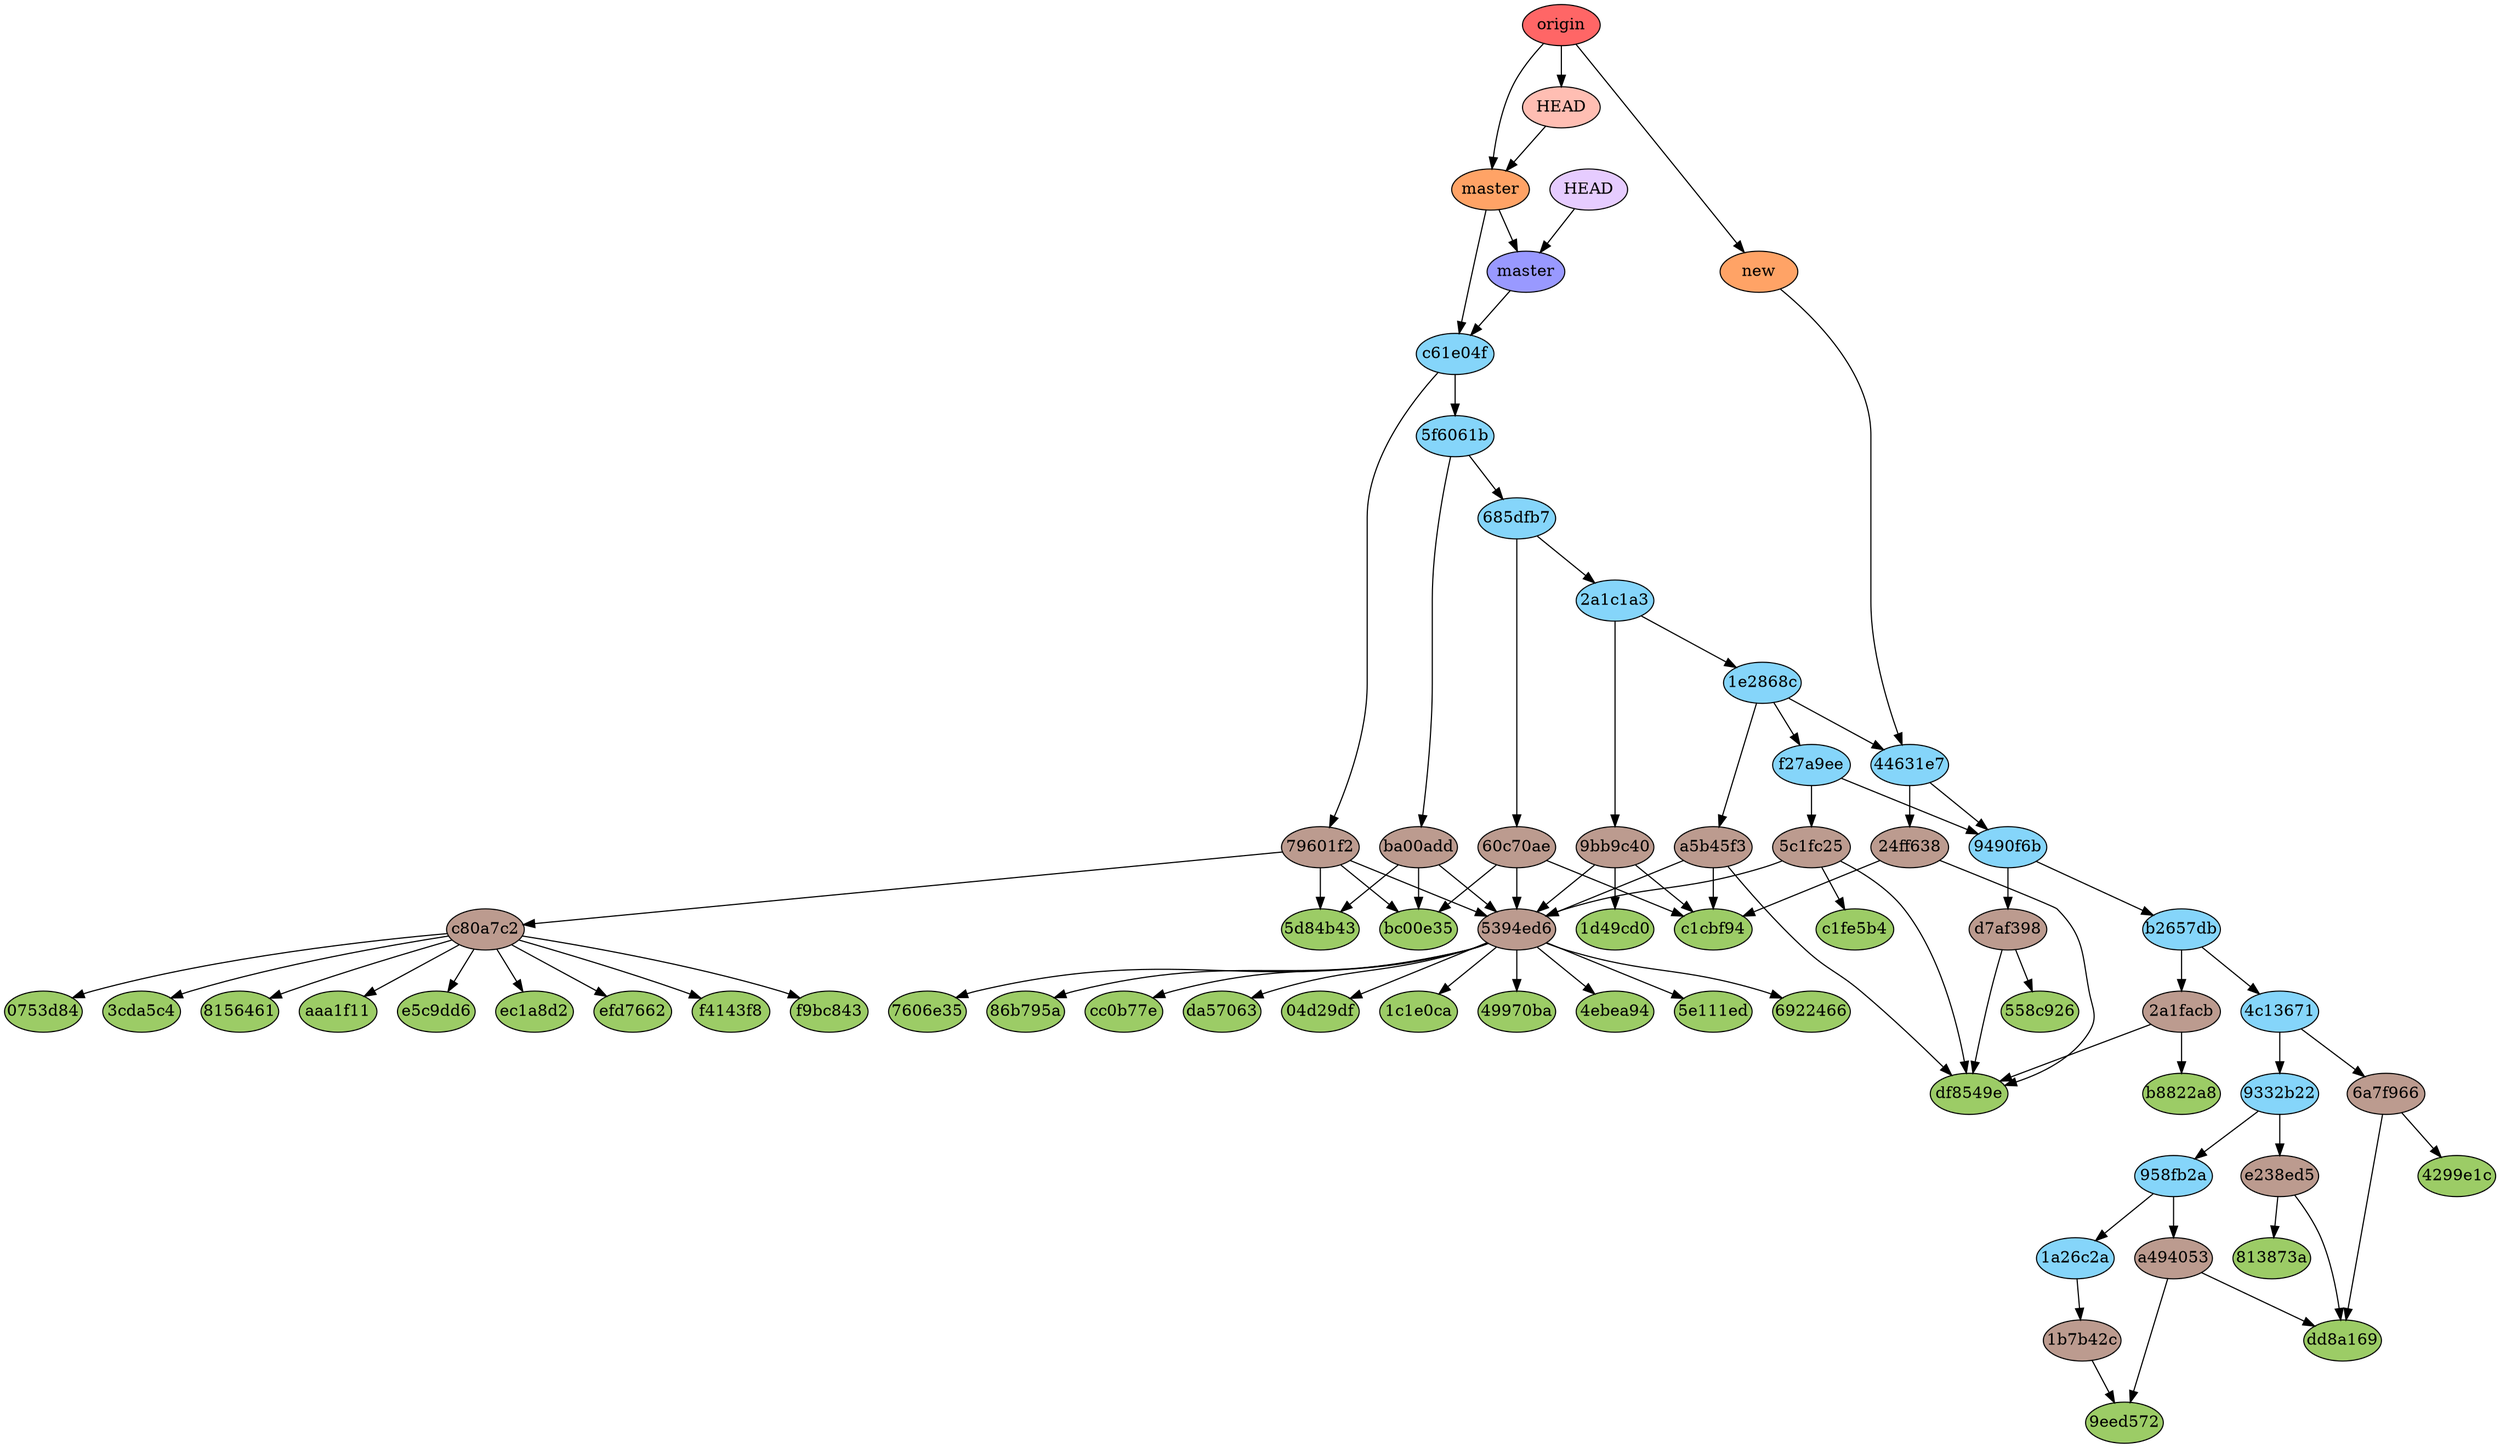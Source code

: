 digraph auto {
	graph [bgcolor=transparent]
	node [fixedsize=true style=filled width=0.95]
	"04d29dfb265114f5fd8061dc5fb9b0fe76db7229" [label="04d29df" fillcolor="#9ccc66"]
	"0753d846628c7c29df291fdce3289f33e7f4e2c5" [label="0753d84" fillcolor="#9ccc66"]
	"1c1e0ca00a032aabdc2d6f3438c02941368e028c" [label="1c1e0ca" fillcolor="#9ccc66"]
	"1d49cd0e333560a54951edf78b82aad31315f48d" [label="1d49cd0" fillcolor="#9ccc66"]
	"3cda5c46721463242d8960ca6d36ddbbf059925f" [label="3cda5c4" fillcolor="#9ccc66"]
	"4299e1c993a934091a5f801a7ee0cf35ef41deb4" [label="4299e1c" fillcolor="#9ccc66"]
	"49970baefc9cd797fad3655bc4e209f781bff5e2" [label="49970ba" fillcolor="#9ccc66"]
	"4ebea941578cffbde24f32bd04ba6df1dbd8fc56" [label="4ebea94" fillcolor="#9ccc66"]
	"558c92683c76a231c9d0c8eb851c2c116fa2f4f6" [label="558c926" fillcolor="#9ccc66"]
	"5d84b43bb69baf45604527cae9f73ae2258f9019" [label="5d84b43" fillcolor="#9ccc66"]
	"5e111ede7c8eef075e530e633b47210e7fb8e234" [label="5e111ed" fillcolor="#9ccc66"]
	"69224664d1337110b667196164af47cf59806541" [label=6922466 fillcolor="#9ccc66"]
	"7606e35333c07d24abb34af3a933e988c3b7dc34" [label="7606e35" fillcolor="#9ccc66"]
	"813873afd09e53421633593568b7f48398998ca1" [label="813873a" fillcolor="#9ccc66"]
	"81564615d6e282fabda4dadd5468d5fedeb11e2e" [label=8156461 fillcolor="#9ccc66"]
	"86b795af5440c12d35ed6f3672177c75ab79d621" [label="86b795a" fillcolor="#9ccc66"]
	"9eed5720e465e7f1475d072ec649384475122e22" [label="9eed572" fillcolor="#9ccc66"]
	aaa1f1148abfd394ec0cd628bc74d70db422e9e8 [label=aaa1f11 fillcolor="#9ccc66"]
	b8822a8f9306b49a8232341e185de405331a18e5 [label=b8822a8 fillcolor="#9ccc66"]
	bc00e35f5035bd1fd7e0e966ac21121c1c9ddc70 [label=bc00e35 fillcolor="#9ccc66"]
	c1cbf94b64d91d585f35191306d25ff2bc1c54b7 [label=c1cbf94 fillcolor="#9ccc66"]
	c1fe5b488ff5587080840f674224cdd367fa6859 [label=c1fe5b4 fillcolor="#9ccc66"]
	cc0b77e49ddf2ecb338a2a36ec336336650ec37f [label=cc0b77e fillcolor="#9ccc66"]
	da57063df37eb5426d5b80d7f8a0df27b1751fff [label=da57063 fillcolor="#9ccc66"]
	dd8a169aaaca375893503ff900cab363c933ce3e [label=dd8a169 fillcolor="#9ccc66"]
	df8549e4b7f6ad941b29ffe5f38e67fe2314cccf [label=df8549e fillcolor="#9ccc66"]
	e5c9dd6dd288a5512b661addcc7d15f39961e0b9 [label=e5c9dd6 fillcolor="#9ccc66"]
	ec1a8d20444d70c74a756bc003cb2685b8343a83 [label=ec1a8d2 fillcolor="#9ccc66"]
	efd76620e07c2b6fc2c3efd68c1972851ba51cd7 [label=efd7662 fillcolor="#9ccc66"]
	f4143f844c985cc2991137f5c8ce117c64302745 [label=f4143f8 fillcolor="#9ccc66"]
	f9bc84315ff9d5db27e55ff40a8c3ff891c8e67a [label=f9bc843 fillcolor="#9ccc66"]
	"1b7b42cf15268368b22cd8a88e01e59eac51aa37" [label="1b7b42c" fillcolor="#bc9b8f"]
	"1b7b42cf15268368b22cd8a88e01e59eac51aa37" -> "9eed5720e465e7f1475d072ec649384475122e22"
	"24ff6381a9642dd8af7ceeca4bc31bbdbd32c795" [label="24ff638" fillcolor="#bc9b8f"]
	"24ff6381a9642dd8af7ceeca4bc31bbdbd32c795" -> c1cbf94b64d91d585f35191306d25ff2bc1c54b7
	"24ff6381a9642dd8af7ceeca4bc31bbdbd32c795" -> df8549e4b7f6ad941b29ffe5f38e67fe2314cccf
	"2a1facbb79af4cdf5a63d6569201dff3ecd3cb8a" [label="2a1facb" fillcolor="#bc9b8f"]
	"2a1facbb79af4cdf5a63d6569201dff3ecd3cb8a" -> b8822a8f9306b49a8232341e185de405331a18e5
	"2a1facbb79af4cdf5a63d6569201dff3ecd3cb8a" -> df8549e4b7f6ad941b29ffe5f38e67fe2314cccf
	"5394ed62fc00d5308875d0b93badde623474bc23" [label="5394ed6" fillcolor="#bc9b8f"]
	"5394ed62fc00d5308875d0b93badde623474bc23" -> da57063df37eb5426d5b80d7f8a0df27b1751fff
	"5394ed62fc00d5308875d0b93badde623474bc23" -> "69224664d1337110b667196164af47cf59806541"
	"5394ed62fc00d5308875d0b93badde623474bc23" -> "4ebea941578cffbde24f32bd04ba6df1dbd8fc56"
	"5394ed62fc00d5308875d0b93badde623474bc23" -> cc0b77e49ddf2ecb338a2a36ec336336650ec37f
	"5394ed62fc00d5308875d0b93badde623474bc23" -> "86b795af5440c12d35ed6f3672177c75ab79d621"
	"5394ed62fc00d5308875d0b93badde623474bc23" -> "5e111ede7c8eef075e530e633b47210e7fb8e234"
	"5394ed62fc00d5308875d0b93badde623474bc23" -> "1c1e0ca00a032aabdc2d6f3438c02941368e028c"
	"5394ed62fc00d5308875d0b93badde623474bc23" -> "04d29dfb265114f5fd8061dc5fb9b0fe76db7229"
	"5394ed62fc00d5308875d0b93badde623474bc23" -> "7606e35333c07d24abb34af3a933e988c3b7dc34"
	"5394ed62fc00d5308875d0b93badde623474bc23" -> "49970baefc9cd797fad3655bc4e209f781bff5e2"
	"5c1fc25c0210789ad894e8736cd83fb2886f4de8" [label="5c1fc25" fillcolor="#bc9b8f"]
	"5c1fc25c0210789ad894e8736cd83fb2886f4de8" -> c1fe5b488ff5587080840f674224cdd367fa6859
	"5c1fc25c0210789ad894e8736cd83fb2886f4de8" -> df8549e4b7f6ad941b29ffe5f38e67fe2314cccf
	"5c1fc25c0210789ad894e8736cd83fb2886f4de8" -> "5394ed62fc00d5308875d0b93badde623474bc23"
	"60c70aedf4727928aeab0e36693859ebbcb58708" [label="60c70ae" fillcolor="#bc9b8f"]
	"60c70aedf4727928aeab0e36693859ebbcb58708" -> c1cbf94b64d91d585f35191306d25ff2bc1c54b7
	"60c70aedf4727928aeab0e36693859ebbcb58708" -> bc00e35f5035bd1fd7e0e966ac21121c1c9ddc70
	"60c70aedf4727928aeab0e36693859ebbcb58708" -> "5394ed62fc00d5308875d0b93badde623474bc23"
	"6a7f96667fe939f9f3b3aa8864f5b5538cf4533c" [label="6a7f966" fillcolor="#bc9b8f"]
	"6a7f96667fe939f9f3b3aa8864f5b5538cf4533c" -> "4299e1c993a934091a5f801a7ee0cf35ef41deb4"
	"6a7f96667fe939f9f3b3aa8864f5b5538cf4533c" -> dd8a169aaaca375893503ff900cab363c933ce3e
	"79601f205dd534ae96afd0027e9832767abcdbc4" [label="79601f2" fillcolor="#bc9b8f"]
	"79601f205dd534ae96afd0027e9832767abcdbc4" -> c80a7c23fc86c0c8e7be7385f0152829c476b60b
	"79601f205dd534ae96afd0027e9832767abcdbc4" -> "5d84b43bb69baf45604527cae9f73ae2258f9019"
	"79601f205dd534ae96afd0027e9832767abcdbc4" -> bc00e35f5035bd1fd7e0e966ac21121c1c9ddc70
	"79601f205dd534ae96afd0027e9832767abcdbc4" -> "5394ed62fc00d5308875d0b93badde623474bc23"
	"9bb9c402d24ac51180bb616cdfc1797f2a6c1e97" [label="9bb9c40" fillcolor="#bc9b8f"]
	"9bb9c402d24ac51180bb616cdfc1797f2a6c1e97" -> c1cbf94b64d91d585f35191306d25ff2bc1c54b7
	"9bb9c402d24ac51180bb616cdfc1797f2a6c1e97" -> "1d49cd0e333560a54951edf78b82aad31315f48d"
	"9bb9c402d24ac51180bb616cdfc1797f2a6c1e97" -> "5394ed62fc00d5308875d0b93badde623474bc23"
	a494053307437cf86a375f52733ead61753df34b [label=a494053 fillcolor="#bc9b8f"]
	a494053307437cf86a375f52733ead61753df34b -> "9eed5720e465e7f1475d072ec649384475122e22"
	a494053307437cf86a375f52733ead61753df34b -> dd8a169aaaca375893503ff900cab363c933ce3e
	a5b45f3fa1d9c225bcaef7113b8c3ba0e23736eb [label=a5b45f3 fillcolor="#bc9b8f"]
	a5b45f3fa1d9c225bcaef7113b8c3ba0e23736eb -> c1cbf94b64d91d585f35191306d25ff2bc1c54b7
	a5b45f3fa1d9c225bcaef7113b8c3ba0e23736eb -> df8549e4b7f6ad941b29ffe5f38e67fe2314cccf
	a5b45f3fa1d9c225bcaef7113b8c3ba0e23736eb -> "5394ed62fc00d5308875d0b93badde623474bc23"
	ba00add0cd0ce89f912507591a1999c00a10ac3d [label=ba00add fillcolor="#bc9b8f"]
	ba00add0cd0ce89f912507591a1999c00a10ac3d -> "5d84b43bb69baf45604527cae9f73ae2258f9019"
	ba00add0cd0ce89f912507591a1999c00a10ac3d -> bc00e35f5035bd1fd7e0e966ac21121c1c9ddc70
	ba00add0cd0ce89f912507591a1999c00a10ac3d -> "5394ed62fc00d5308875d0b93badde623474bc23"
	c80a7c23fc86c0c8e7be7385f0152829c476b60b [label=c80a7c2 fillcolor="#bc9b8f"]
	c80a7c23fc86c0c8e7be7385f0152829c476b60b -> "81564615d6e282fabda4dadd5468d5fedeb11e2e"
	c80a7c23fc86c0c8e7be7385f0152829c476b60b -> f4143f844c985cc2991137f5c8ce117c64302745
	c80a7c23fc86c0c8e7be7385f0152829c476b60b -> aaa1f1148abfd394ec0cd628bc74d70db422e9e8
	c80a7c23fc86c0c8e7be7385f0152829c476b60b -> "0753d846628c7c29df291fdce3289f33e7f4e2c5"
	c80a7c23fc86c0c8e7be7385f0152829c476b60b -> "3cda5c46721463242d8960ca6d36ddbbf059925f"
	c80a7c23fc86c0c8e7be7385f0152829c476b60b -> e5c9dd6dd288a5512b661addcc7d15f39961e0b9
	c80a7c23fc86c0c8e7be7385f0152829c476b60b -> efd76620e07c2b6fc2c3efd68c1972851ba51cd7
	c80a7c23fc86c0c8e7be7385f0152829c476b60b -> f9bc84315ff9d5db27e55ff40a8c3ff891c8e67a
	c80a7c23fc86c0c8e7be7385f0152829c476b60b -> ec1a8d20444d70c74a756bc003cb2685b8343a83
	d7af398d9039339d10cbc8bae3443046c659ea1c [label=d7af398 fillcolor="#bc9b8f"]
	d7af398d9039339d10cbc8bae3443046c659ea1c -> "558c92683c76a231c9d0c8eb851c2c116fa2f4f6"
	d7af398d9039339d10cbc8bae3443046c659ea1c -> df8549e4b7f6ad941b29ffe5f38e67fe2314cccf
	e238ed5c1b26fd0d2512a7607e4b22fca187a7ba [label=e238ed5 fillcolor="#bc9b8f"]
	e238ed5c1b26fd0d2512a7607e4b22fca187a7ba -> "813873afd09e53421633593568b7f48398998ca1"
	e238ed5c1b26fd0d2512a7607e4b22fca187a7ba -> dd8a169aaaca375893503ff900cab363c933ce3e
	"1a26c2aaaaa9bbed11283f0adf15b74f0e3b48eb" [label="1a26c2a" fillcolor="#85d5fa"]
	"1a26c2aaaaa9bbed11283f0adf15b74f0e3b48eb" -> "1b7b42cf15268368b22cd8a88e01e59eac51aa37"
	"1e2868ccc032d8b9465a60c36be1d3e826f981d6" [label="1e2868c" fillcolor="#85d5fa"]
	"1e2868ccc032d8b9465a60c36be1d3e826f981d6" -> a5b45f3fa1d9c225bcaef7113b8c3ba0e23736eb
	"1e2868ccc032d8b9465a60c36be1d3e826f981d6" -> f27a9ee93c4c83dc1e177b1e98f7696491b19363
	"1e2868ccc032d8b9465a60c36be1d3e826f981d6" -> "44631e7a5b2b27cd6d4af473a9b6e279e3d9fe83"
	"2a1c1a38814aafec197004000d774398d7ca79b8" [label="2a1c1a3" fillcolor="#85d5fa"]
	"2a1c1a38814aafec197004000d774398d7ca79b8" -> "9bb9c402d24ac51180bb616cdfc1797f2a6c1e97"
	"2a1c1a38814aafec197004000d774398d7ca79b8" -> "1e2868ccc032d8b9465a60c36be1d3e826f981d6"
	"44631e7a5b2b27cd6d4af473a9b6e279e3d9fe83" [label="44631e7" fillcolor="#85d5fa"]
	"44631e7a5b2b27cd6d4af473a9b6e279e3d9fe83" -> "24ff6381a9642dd8af7ceeca4bc31bbdbd32c795"
	"44631e7a5b2b27cd6d4af473a9b6e279e3d9fe83" -> "9490f6be2bc69353c23771d5efa2b4a54924c481"
	"4c136718b162745401f4857812c3c25d8cb905f0" [label="4c13671" fillcolor="#85d5fa"]
	"4c136718b162745401f4857812c3c25d8cb905f0" -> "6a7f96667fe939f9f3b3aa8864f5b5538cf4533c"
	"4c136718b162745401f4857812c3c25d8cb905f0" -> "9332b22c160043e515f90b578f27504ba068c6d3"
	"5f6061bc2993de48dfb9312830f3835a95385ea0" [label="5f6061b" fillcolor="#85d5fa"]
	"5f6061bc2993de48dfb9312830f3835a95385ea0" -> ba00add0cd0ce89f912507591a1999c00a10ac3d
	"5f6061bc2993de48dfb9312830f3835a95385ea0" -> "685dfb746ea4706777df6412295924528ac28434"
	"685dfb746ea4706777df6412295924528ac28434" [label="685dfb7" fillcolor="#85d5fa"]
	"685dfb746ea4706777df6412295924528ac28434" -> "60c70aedf4727928aeab0e36693859ebbcb58708"
	"685dfb746ea4706777df6412295924528ac28434" -> "2a1c1a38814aafec197004000d774398d7ca79b8"
	"9332b22c160043e515f90b578f27504ba068c6d3" [label="9332b22" fillcolor="#85d5fa"]
	"9332b22c160043e515f90b578f27504ba068c6d3" -> e238ed5c1b26fd0d2512a7607e4b22fca187a7ba
	"9332b22c160043e515f90b578f27504ba068c6d3" -> "958fb2a66cf5a1fc0afb888cf3edb78a08fab993"
	"9490f6be2bc69353c23771d5efa2b4a54924c481" [label="9490f6b" fillcolor="#85d5fa"]
	"9490f6be2bc69353c23771d5efa2b4a54924c481" -> d7af398d9039339d10cbc8bae3443046c659ea1c
	"9490f6be2bc69353c23771d5efa2b4a54924c481" -> b2657dbc933fe337ae5eec52235095ecee3b72e6
	"958fb2a66cf5a1fc0afb888cf3edb78a08fab993" [label="958fb2a" fillcolor="#85d5fa"]
	"958fb2a66cf5a1fc0afb888cf3edb78a08fab993" -> a494053307437cf86a375f52733ead61753df34b
	"958fb2a66cf5a1fc0afb888cf3edb78a08fab993" -> "1a26c2aaaaa9bbed11283f0adf15b74f0e3b48eb"
	b2657dbc933fe337ae5eec52235095ecee3b72e6 [label=b2657db fillcolor="#85d5fa"]
	b2657dbc933fe337ae5eec52235095ecee3b72e6 -> "2a1facbb79af4cdf5a63d6569201dff3ecd3cb8a"
	b2657dbc933fe337ae5eec52235095ecee3b72e6 -> "4c136718b162745401f4857812c3c25d8cb905f0"
	c61e04f0e3c5bb4a6435a9cbc2bf35de528b51d9 [label=c61e04f fillcolor="#85d5fa"]
	c61e04f0e3c5bb4a6435a9cbc2bf35de528b51d9 -> "79601f205dd534ae96afd0027e9832767abcdbc4"
	c61e04f0e3c5bb4a6435a9cbc2bf35de528b51d9 -> "5f6061bc2993de48dfb9312830f3835a95385ea0"
	f27a9ee93c4c83dc1e177b1e98f7696491b19363 [label=f27a9ee fillcolor="#85d5fa"]
	f27a9ee93c4c83dc1e177b1e98f7696491b19363 -> "5c1fc25c0210789ad894e8736cd83fb2886f4de8"
	f27a9ee93c4c83dc1e177b1e98f7696491b19363 -> "9490f6be2bc69353c23771d5efa2b4a54924c481"
	master [label=master fillcolor="#9999ff"]
	master -> c61e04f0e3c5bb4a6435a9cbc2bf35de528b51d9
	HEAD [label=HEAD fillcolor="#e6ccff"]
	HEAD -> master
	"origin/master" [label=master fillcolor="#ffa366"]
	"origin/master" -> c61e04f0e3c5bb4a6435a9cbc2bf35de528b51d9
	"origin/new" [label=new fillcolor="#ffa366"]
	"origin/new" -> "44631e7a5b2b27cd6d4af473a9b6e279e3d9fe83"
	"origin/HEAD" [label=HEAD fillcolor="#ffbeb3"]
	"origin/HEAD" -> "origin/master"
	origin [label=origin fillcolor="#ff6666"]
	origin -> "origin/master"
	origin -> "origin/new"
	origin -> "origin/HEAD"
	"origin/master" -> master
}
